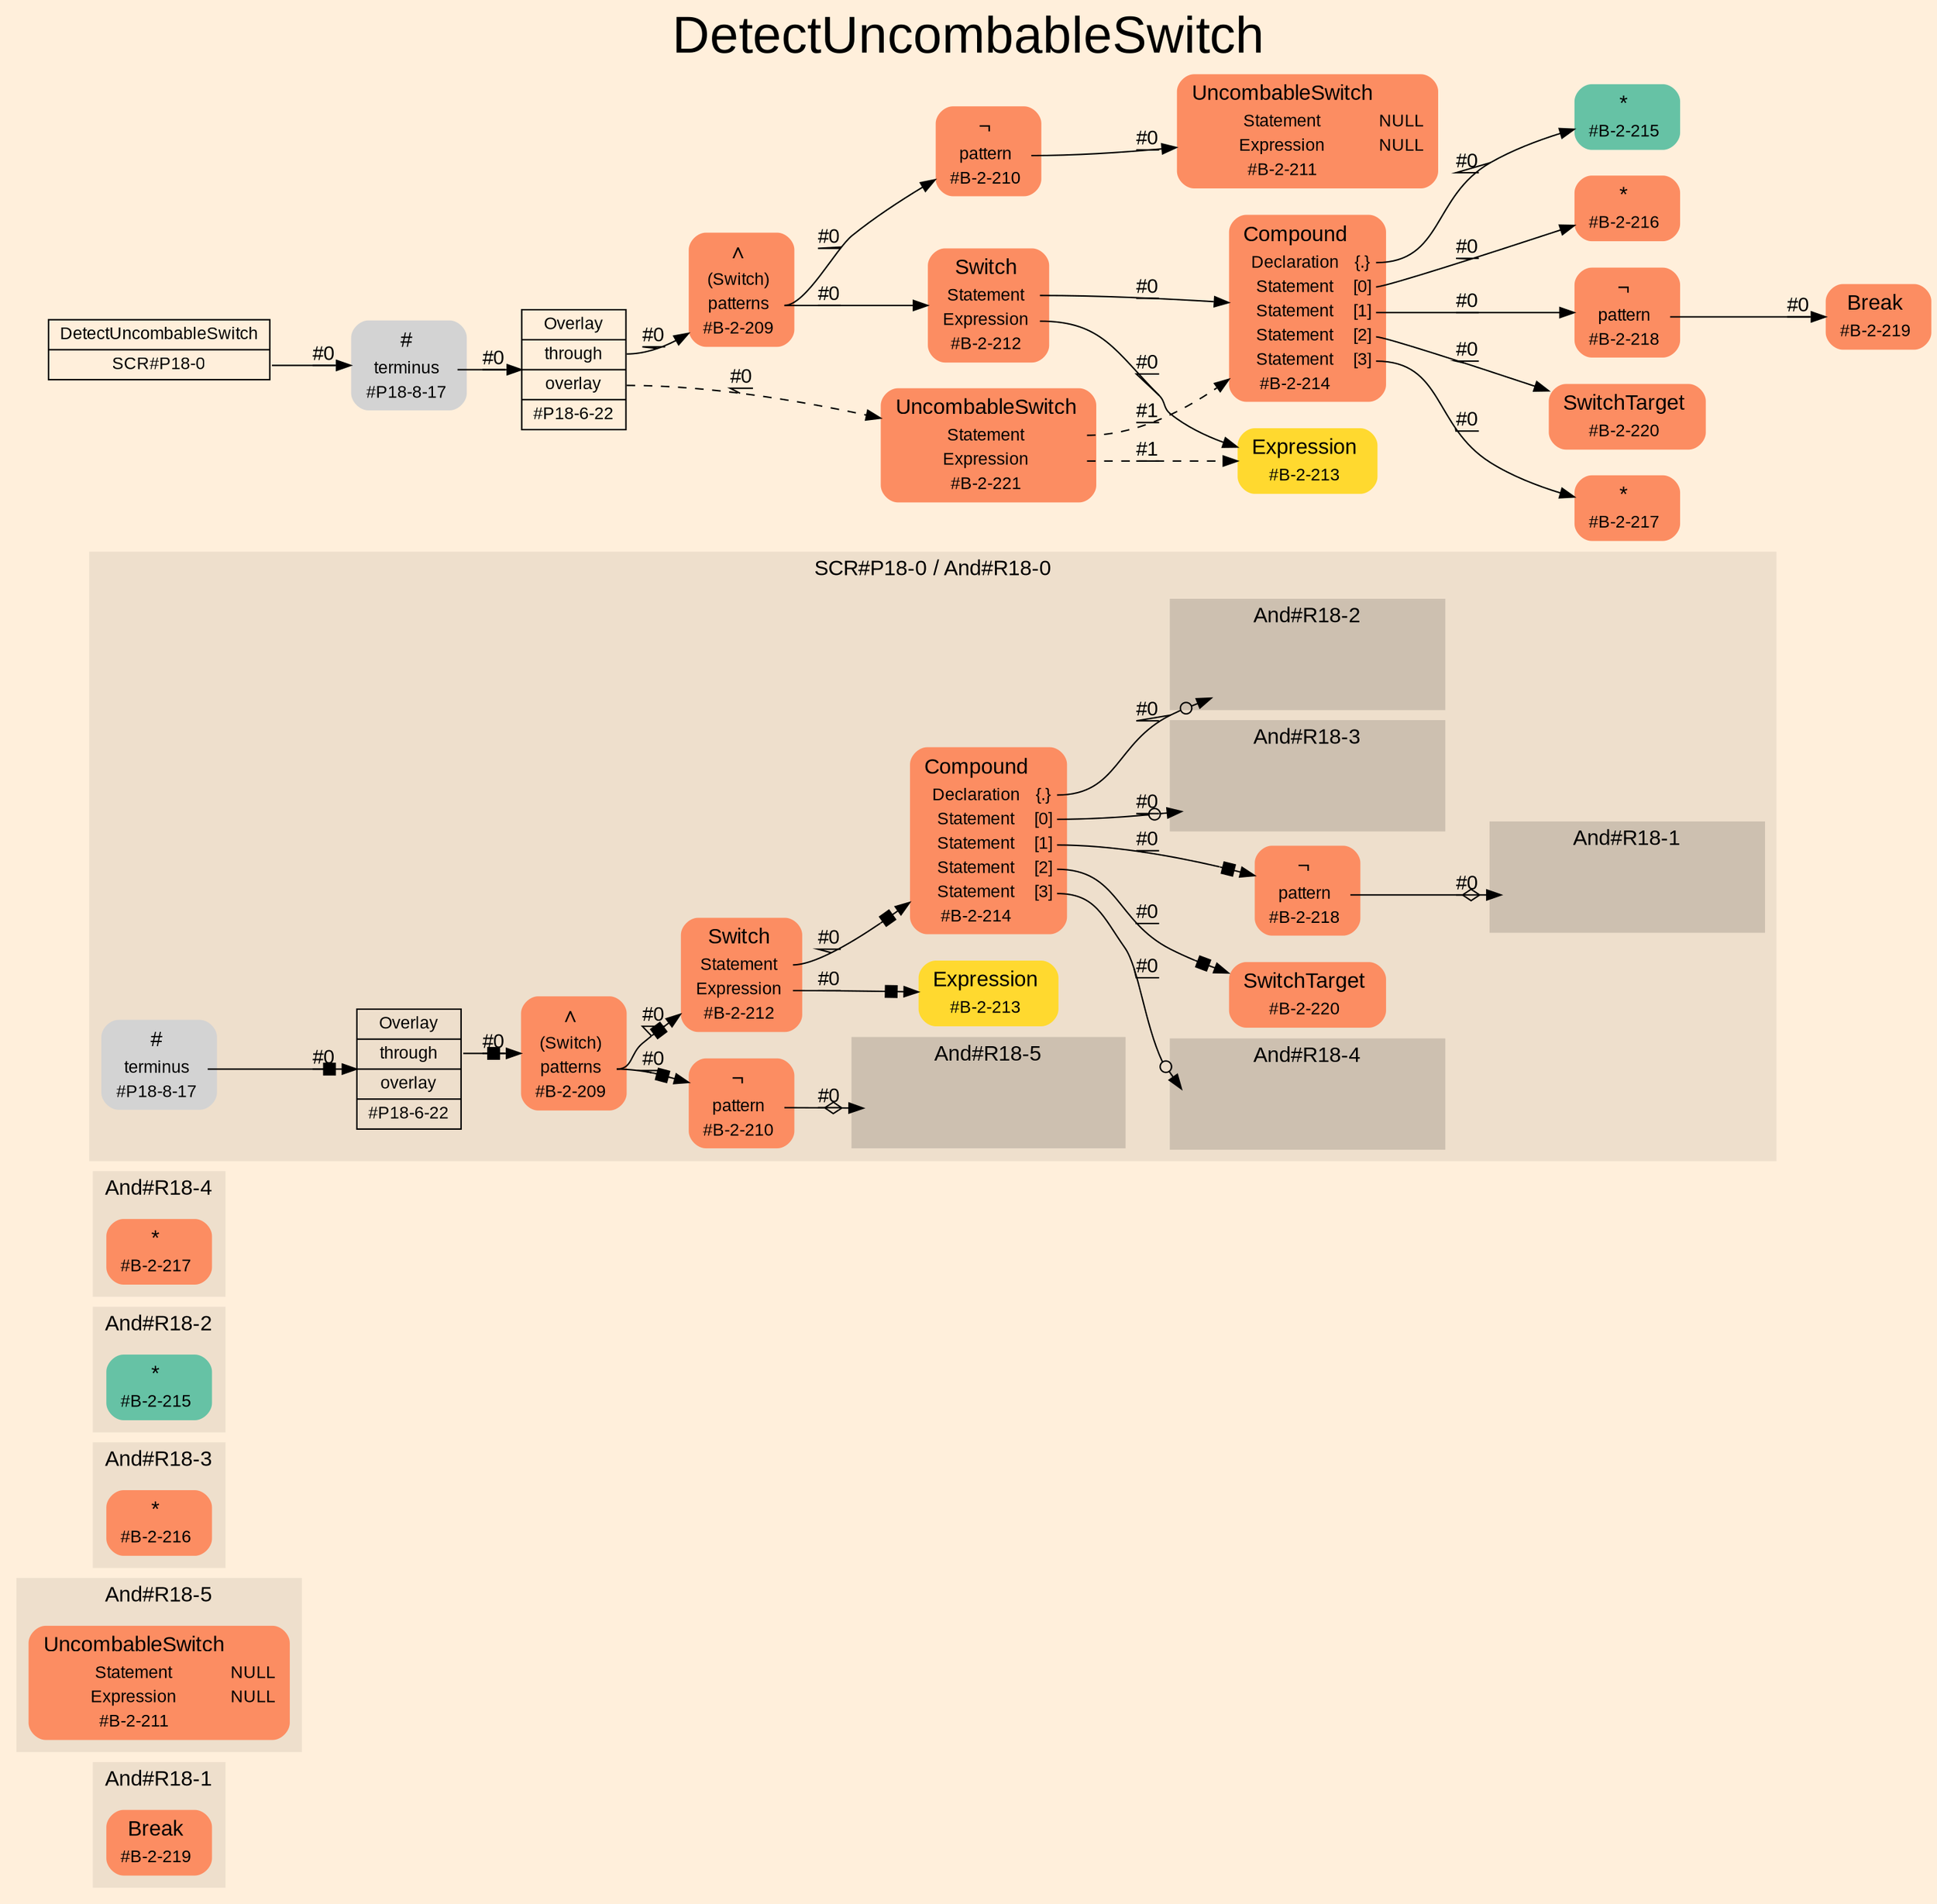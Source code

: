 digraph "DetectUncombableSwitch" {
label = "DetectUncombableSwitch"
labelloc = t
fontsize = "36"
graph [
    rankdir = "LR"
    ranksep = 0.3
    bgcolor = antiquewhite1
    color = black
    fontcolor = black
    fontname = "Arial"
];
node [
    fontname = "Arial"
];
edge [
    fontname = "Arial"
];

// -------------------- figure And#R18-1 --------------------
// -------- region And#R18-1 ----------
subgraph "clusterAnd#R18-1" {
    label = "And#R18-1"
    style = "filled"
    color = antiquewhite2
    fontsize = "15"
    // -------- block And#R18-1[#B-2-219] ----------
    "And#R18-1[#B-2-219]" [
        shape = "plaintext"
        fillcolor = "/set28/2"
        label = <<TABLE BORDER="0" CELLBORDER="0" CELLSPACING="0">
         <TR><TD><FONT POINT-SIZE="15.0">Break</FONT></TD><TD></TD></TR>
         <TR><TD>#B-2-219</TD><TD PORT="port0"></TD></TR>
        </TABLE>>
        style = "rounded,filled"
        fontsize = "12"
    ];
    
}


// -------------------- figure And#R18-5 --------------------
// -------- region And#R18-5 ----------
subgraph "clusterAnd#R18-5" {
    label = "And#R18-5"
    style = "filled"
    color = antiquewhite2
    fontsize = "15"
    // -------- block And#R18-5[#B-2-211] ----------
    "And#R18-5[#B-2-211]" [
        shape = "plaintext"
        fillcolor = "/set28/2"
        label = <<TABLE BORDER="0" CELLBORDER="0" CELLSPACING="0">
         <TR><TD><FONT POINT-SIZE="15.0">UncombableSwitch</FONT></TD><TD></TD></TR>
         <TR><TD>Statement</TD><TD PORT="port0">NULL</TD></TR>
         <TR><TD>Expression</TD><TD PORT="port1">NULL</TD></TR>
         <TR><TD>#B-2-211</TD><TD PORT="port2"></TD></TR>
        </TABLE>>
        style = "rounded,filled"
        fontsize = "12"
    ];
    
}


// -------------------- figure And#R18-3 --------------------
// -------- region And#R18-3 ----------
subgraph "clusterAnd#R18-3" {
    label = "And#R18-3"
    style = "filled"
    color = antiquewhite2
    fontsize = "15"
    // -------- block And#R18-3[#B-2-216] ----------
    "And#R18-3[#B-2-216]" [
        shape = "plaintext"
        fillcolor = "/set28/2"
        label = <<TABLE BORDER="0" CELLBORDER="0" CELLSPACING="0">
         <TR><TD><FONT POINT-SIZE="15.0">*</FONT></TD><TD></TD></TR>
         <TR><TD>#B-2-216</TD><TD PORT="port0"></TD></TR>
        </TABLE>>
        style = "rounded,filled"
        fontsize = "12"
    ];
    
}


// -------------------- figure And#R18-2 --------------------
// -------- region And#R18-2 ----------
subgraph "clusterAnd#R18-2" {
    label = "And#R18-2"
    style = "filled"
    color = antiquewhite2
    fontsize = "15"
    // -------- block And#R18-2[#B-2-215] ----------
    "And#R18-2[#B-2-215]" [
        shape = "plaintext"
        fillcolor = "/set28/1"
        label = <<TABLE BORDER="0" CELLBORDER="0" CELLSPACING="0">
         <TR><TD><FONT POINT-SIZE="15.0">*</FONT></TD><TD></TD></TR>
         <TR><TD>#B-2-215</TD><TD PORT="port0"></TD></TR>
        </TABLE>>
        style = "rounded,filled"
        fontsize = "12"
    ];
    
}


// -------------------- figure And#R18-4 --------------------
// -------- region And#R18-4 ----------
subgraph "clusterAnd#R18-4" {
    label = "And#R18-4"
    style = "filled"
    color = antiquewhite2
    fontsize = "15"
    // -------- block And#R18-4[#B-2-217] ----------
    "And#R18-4[#B-2-217]" [
        shape = "plaintext"
        fillcolor = "/set28/2"
        label = <<TABLE BORDER="0" CELLBORDER="0" CELLSPACING="0">
         <TR><TD><FONT POINT-SIZE="15.0">*</FONT></TD><TD></TD></TR>
         <TR><TD>#B-2-217</TD><TD PORT="port0"></TD></TR>
        </TABLE>>
        style = "rounded,filled"
        fontsize = "12"
    ];
    
}


// -------------------- figure And#R18-0 --------------------
// -------- region And#R18-0 ----------
subgraph "clusterAnd#R18-0" {
    label = "SCR#P18-0 / And#R18-0"
    style = "filled"
    color = antiquewhite2
    fontsize = "15"
    // -------- block And#R18-0[#B-2-209] ----------
    "And#R18-0[#B-2-209]" [
        shape = "plaintext"
        fillcolor = "/set28/2"
        label = <<TABLE BORDER="0" CELLBORDER="0" CELLSPACING="0">
         <TR><TD><FONT POINT-SIZE="15.0">∧</FONT></TD><TD></TD></TR>
         <TR><TD>(Switch)</TD><TD PORT="port0"></TD></TR>
         <TR><TD>patterns</TD><TD PORT="port1"></TD></TR>
         <TR><TD>#B-2-209</TD><TD PORT="port2"></TD></TR>
        </TABLE>>
        style = "rounded,filled"
        fontsize = "12"
    ];
    
    "And#R18-0[#B-2-209]":port1 -> "And#R18-0[#B-2-210]" [
        arrowhead="normalnonebox"
        label = "#0"
        decorate = true
        color = black
        fontcolor = black
    ];
    
    "And#R18-0[#B-2-209]":port1 -> "And#R18-0[#B-2-212]" [
        arrowhead="normalnonebox"
        label = "#0"
        decorate = true
        color = black
        fontcolor = black
    ];
    
    // -------- block And#R18-0[#B-2-210] ----------
    "And#R18-0[#B-2-210]" [
        shape = "plaintext"
        fillcolor = "/set28/2"
        label = <<TABLE BORDER="0" CELLBORDER="0" CELLSPACING="0">
         <TR><TD><FONT POINT-SIZE="15.0">¬</FONT></TD><TD></TD></TR>
         <TR><TD>pattern</TD><TD PORT="port0"></TD></TR>
         <TR><TD>#B-2-210</TD><TD PORT="port1"></TD></TR>
        </TABLE>>
        style = "rounded,filled"
        fontsize = "12"
    ];
    
    "And#R18-0[#B-2-210]":port0 -> "#0->And#R18-0[#B-2-211]" [
        arrowhead="normalnoneodiamond"
        label = "#0"
        decorate = true
        color = black
        fontcolor = black
    ];
    
    // -------- block And#R18-0[#B-2-212] ----------
    "And#R18-0[#B-2-212]" [
        shape = "plaintext"
        fillcolor = "/set28/2"
        label = <<TABLE BORDER="0" CELLBORDER="0" CELLSPACING="0">
         <TR><TD><FONT POINT-SIZE="15.0">Switch</FONT></TD><TD></TD></TR>
         <TR><TD>Statement</TD><TD PORT="port0"></TD></TR>
         <TR><TD>Expression</TD><TD PORT="port1"></TD></TR>
         <TR><TD>#B-2-212</TD><TD PORT="port2"></TD></TR>
        </TABLE>>
        style = "rounded,filled"
        fontsize = "12"
    ];
    
    "And#R18-0[#B-2-212]":port0 -> "And#R18-0[#B-2-214]" [
        arrowhead="normalnonebox"
        label = "#0"
        decorate = true
        color = black
        fontcolor = black
    ];
    
    "And#R18-0[#B-2-212]":port1 -> "And#R18-0[#B-2-213]" [
        arrowhead="normalnonebox"
        label = "#0"
        decorate = true
        color = black
        fontcolor = black
    ];
    
    // -------- block And#R18-0[#B-2-213] ----------
    "And#R18-0[#B-2-213]" [
        shape = "plaintext"
        fillcolor = "/set28/6"
        label = <<TABLE BORDER="0" CELLBORDER="0" CELLSPACING="0">
         <TR><TD><FONT POINT-SIZE="15.0">Expression</FONT></TD><TD></TD></TR>
         <TR><TD>#B-2-213</TD><TD PORT="port0"></TD></TR>
        </TABLE>>
        style = "rounded,filled"
        fontsize = "12"
    ];
    
    // -------- block And#R18-0[#B-2-214] ----------
    "And#R18-0[#B-2-214]" [
        shape = "plaintext"
        fillcolor = "/set28/2"
        label = <<TABLE BORDER="0" CELLBORDER="0" CELLSPACING="0">
         <TR><TD><FONT POINT-SIZE="15.0">Compound</FONT></TD><TD></TD></TR>
         <TR><TD>Declaration</TD><TD PORT="port0">{.}</TD></TR>
         <TR><TD>Statement</TD><TD PORT="port1">[0]</TD></TR>
         <TR><TD>Statement</TD><TD PORT="port2">[1]</TD></TR>
         <TR><TD>Statement</TD><TD PORT="port3">[2]</TD></TR>
         <TR><TD>Statement</TD><TD PORT="port4">[3]</TD></TR>
         <TR><TD>#B-2-214</TD><TD PORT="port5"></TD></TR>
        </TABLE>>
        style = "rounded,filled"
        fontsize = "12"
    ];
    
    "And#R18-0[#B-2-214]":port0 -> "#0->And#R18-0[#B-2-215]" [
        arrowhead="normalnoneodot"
        label = "#0"
        decorate = true
        color = black
        fontcolor = black
    ];
    
    "And#R18-0[#B-2-214]":port1 -> "#0->And#R18-0[#B-2-216]" [
        arrowhead="normalnoneodot"
        label = "#0"
        decorate = true
        color = black
        fontcolor = black
    ];
    
    "And#R18-0[#B-2-214]":port2 -> "And#R18-0[#B-2-218]" [
        arrowhead="normalnonebox"
        label = "#0"
        decorate = true
        color = black
        fontcolor = black
    ];
    
    "And#R18-0[#B-2-214]":port3 -> "And#R18-0[#B-2-220]" [
        arrowhead="normalnonebox"
        label = "#0"
        decorate = true
        color = black
        fontcolor = black
    ];
    
    "And#R18-0[#B-2-214]":port4 -> "#0->And#R18-0[#B-2-217]" [
        arrowhead="normalnoneodot"
        label = "#0"
        decorate = true
        color = black
        fontcolor = black
    ];
    
    // -------- block And#R18-0[#B-2-218] ----------
    "And#R18-0[#B-2-218]" [
        shape = "plaintext"
        fillcolor = "/set28/2"
        label = <<TABLE BORDER="0" CELLBORDER="0" CELLSPACING="0">
         <TR><TD><FONT POINT-SIZE="15.0">¬</FONT></TD><TD></TD></TR>
         <TR><TD>pattern</TD><TD PORT="port0"></TD></TR>
         <TR><TD>#B-2-218</TD><TD PORT="port1"></TD></TR>
        </TABLE>>
        style = "rounded,filled"
        fontsize = "12"
    ];
    
    "And#R18-0[#B-2-218]":port0 -> "#0->And#R18-0[#B-2-219]" [
        arrowhead="normalnoneodiamond"
        label = "#0"
        decorate = true
        color = black
        fontcolor = black
    ];
    
    // -------- block And#R18-0[#B-2-220] ----------
    "And#R18-0[#B-2-220]" [
        shape = "plaintext"
        fillcolor = "/set28/2"
        label = <<TABLE BORDER="0" CELLBORDER="0" CELLSPACING="0">
         <TR><TD><FONT POINT-SIZE="15.0">SwitchTarget</FONT></TD><TD></TD></TR>
         <TR><TD>#B-2-220</TD><TD PORT="port0"></TD></TR>
        </TABLE>>
        style = "rounded,filled"
        fontsize = "12"
    ];
    
    // -------- block And#R18-0[#P18-6-22] ----------
    "And#R18-0[#P18-6-22]" [
        shape = "record"
        fillcolor = antiquewhite2
        label = "<fixed> Overlay | <port0> through | <port1> overlay | <port2> #P18-6-22"
        style = "filled"
        fontsize = "12"
        color = black
        fontcolor = black
    ];
    
    "And#R18-0[#P18-6-22]":port0 -> "And#R18-0[#B-2-209]" [
        arrowhead="normalnonebox"
        label = "#0"
        decorate = true
        color = black
        fontcolor = black
    ];
    
    // -------- block And#R18-0[#P18-8-17] ----------
    "And#R18-0[#P18-8-17]" [
        shape = "plaintext"
        label = <<TABLE BORDER="0" CELLBORDER="0" CELLSPACING="0">
         <TR><TD><FONT POINT-SIZE="15.0">#</FONT></TD><TD></TD></TR>
         <TR><TD>terminus</TD><TD PORT="port0"></TD></TR>
         <TR><TD>#P18-8-17</TD><TD PORT="port1"></TD></TR>
        </TABLE>>
        style = "rounded,filled"
        fontsize = "12"
    ];
    
    "And#R18-0[#P18-8-17]":port0 -> "And#R18-0[#P18-6-22]" [
        arrowhead="normalnonebox"
        label = "#0"
        decorate = true
        color = black
        fontcolor = black
    ];
    
    // -------- region And#R18-0[And#R18-5] ----------
    subgraph "clusterAnd#R18-0[And#R18-5]" {
        label = "And#R18-5"
        style = "filled"
        color = antiquewhite3
        fontsize = "15"
        // -------- block #0->And#R18-0[#B-2-211] ----------
        "#0->And#R18-0[#B-2-211]" [
            shape = "none"
            style = "invisible"
        ];
        
    }
    
    // -------- region And#R18-0[And#R18-2] ----------
    subgraph "clusterAnd#R18-0[And#R18-2]" {
        label = "And#R18-2"
        style = "filled"
        color = antiquewhite3
        fontsize = "15"
        // -------- block #0->And#R18-0[#B-2-215] ----------
        "#0->And#R18-0[#B-2-215]" [
            shape = "none"
            style = "invisible"
        ];
        
    }
    
    // -------- region And#R18-0[And#R18-3] ----------
    subgraph "clusterAnd#R18-0[And#R18-3]" {
        label = "And#R18-3"
        style = "filled"
        color = antiquewhite3
        fontsize = "15"
        // -------- block #0->And#R18-0[#B-2-216] ----------
        "#0->And#R18-0[#B-2-216]" [
            shape = "none"
            style = "invisible"
        ];
        
    }
    
    // -------- region And#R18-0[And#R18-4] ----------
    subgraph "clusterAnd#R18-0[And#R18-4]" {
        label = "And#R18-4"
        style = "filled"
        color = antiquewhite3
        fontsize = "15"
        // -------- block #0->And#R18-0[#B-2-217] ----------
        "#0->And#R18-0[#B-2-217]" [
            shape = "none"
            style = "invisible"
        ];
        
    }
    
    // -------- region And#R18-0[And#R18-1] ----------
    subgraph "clusterAnd#R18-0[And#R18-1]" {
        label = "And#R18-1"
        style = "filled"
        color = antiquewhite3
        fontsize = "15"
        // -------- block #0->And#R18-0[#B-2-219] ----------
        "#0->And#R18-0[#B-2-219]" [
            shape = "none"
            style = "invisible"
        ];
        
    }
    
}


// -------------------- transformation figure --------------------
// -------- block CR#P18-0 ----------
"CR#P18-0" [
    shape = "record"
    fillcolor = antiquewhite1
    label = "<fixed> DetectUncombableSwitch | <port0> SCR#P18-0"
    style = "filled"
    fontsize = "12"
    color = black
    fontcolor = black
];

"CR#P18-0":port0 -> "#P18-8-17" [
    label = "#0"
    decorate = true
    color = black
    fontcolor = black
];

// -------- block #P18-8-17 ----------
"#P18-8-17" [
    shape = "plaintext"
    label = <<TABLE BORDER="0" CELLBORDER="0" CELLSPACING="0">
     <TR><TD><FONT POINT-SIZE="15.0">#</FONT></TD><TD></TD></TR>
     <TR><TD>terminus</TD><TD PORT="port0"></TD></TR>
     <TR><TD>#P18-8-17</TD><TD PORT="port1"></TD></TR>
    </TABLE>>
    style = "rounded,filled"
    fontsize = "12"
];

"#P18-8-17":port0 -> "#P18-6-22" [
    label = "#0"
    decorate = true
    color = black
    fontcolor = black
];

// -------- block #P18-6-22 ----------
"#P18-6-22" [
    shape = "record"
    fillcolor = antiquewhite1
    label = "<fixed> Overlay | <port0> through | <port1> overlay | <port2> #P18-6-22"
    style = "filled"
    fontsize = "12"
    color = black
    fontcolor = black
];

"#P18-6-22":port0 -> "#B-2-209" [
    label = "#0"
    decorate = true
    color = black
    fontcolor = black
];

"#P18-6-22":port1 -> "#B-2-221" [
    style="dashed"
    label = "#0"
    decorate = true
    color = black
    fontcolor = black
];

// -------- block #B-2-209 ----------
"#B-2-209" [
    shape = "plaintext"
    fillcolor = "/set28/2"
    label = <<TABLE BORDER="0" CELLBORDER="0" CELLSPACING="0">
     <TR><TD><FONT POINT-SIZE="15.0">∧</FONT></TD><TD></TD></TR>
     <TR><TD>(Switch)</TD><TD PORT="port0"></TD></TR>
     <TR><TD>patterns</TD><TD PORT="port1"></TD></TR>
     <TR><TD>#B-2-209</TD><TD PORT="port2"></TD></TR>
    </TABLE>>
    style = "rounded,filled"
    fontsize = "12"
];

"#B-2-209":port1 -> "#B-2-210" [
    label = "#0"
    decorate = true
    color = black
    fontcolor = black
];

"#B-2-209":port1 -> "#B-2-212" [
    label = "#0"
    decorate = true
    color = black
    fontcolor = black
];

// -------- block #B-2-210 ----------
"#B-2-210" [
    shape = "plaintext"
    fillcolor = "/set28/2"
    label = <<TABLE BORDER="0" CELLBORDER="0" CELLSPACING="0">
     <TR><TD><FONT POINT-SIZE="15.0">¬</FONT></TD><TD></TD></TR>
     <TR><TD>pattern</TD><TD PORT="port0"></TD></TR>
     <TR><TD>#B-2-210</TD><TD PORT="port1"></TD></TR>
    </TABLE>>
    style = "rounded,filled"
    fontsize = "12"
];

"#B-2-210":port0 -> "#B-2-211" [
    label = "#0"
    decorate = true
    color = black
    fontcolor = black
];

// -------- block #B-2-211 ----------
"#B-2-211" [
    shape = "plaintext"
    fillcolor = "/set28/2"
    label = <<TABLE BORDER="0" CELLBORDER="0" CELLSPACING="0">
     <TR><TD><FONT POINT-SIZE="15.0">UncombableSwitch</FONT></TD><TD></TD></TR>
     <TR><TD>Statement</TD><TD PORT="port0">NULL</TD></TR>
     <TR><TD>Expression</TD><TD PORT="port1">NULL</TD></TR>
     <TR><TD>#B-2-211</TD><TD PORT="port2"></TD></TR>
    </TABLE>>
    style = "rounded,filled"
    fontsize = "12"
];

// -------- block #B-2-212 ----------
"#B-2-212" [
    shape = "plaintext"
    fillcolor = "/set28/2"
    label = <<TABLE BORDER="0" CELLBORDER="0" CELLSPACING="0">
     <TR><TD><FONT POINT-SIZE="15.0">Switch</FONT></TD><TD></TD></TR>
     <TR><TD>Statement</TD><TD PORT="port0"></TD></TR>
     <TR><TD>Expression</TD><TD PORT="port1"></TD></TR>
     <TR><TD>#B-2-212</TD><TD PORT="port2"></TD></TR>
    </TABLE>>
    style = "rounded,filled"
    fontsize = "12"
];

"#B-2-212":port0 -> "#B-2-214" [
    label = "#0"
    decorate = true
    color = black
    fontcolor = black
];

"#B-2-212":port1 -> "#B-2-213" [
    label = "#0"
    decorate = true
    color = black
    fontcolor = black
];

// -------- block #B-2-214 ----------
"#B-2-214" [
    shape = "plaintext"
    fillcolor = "/set28/2"
    label = <<TABLE BORDER="0" CELLBORDER="0" CELLSPACING="0">
     <TR><TD><FONT POINT-SIZE="15.0">Compound</FONT></TD><TD></TD></TR>
     <TR><TD>Declaration</TD><TD PORT="port0">{.}</TD></TR>
     <TR><TD>Statement</TD><TD PORT="port1">[0]</TD></TR>
     <TR><TD>Statement</TD><TD PORT="port2">[1]</TD></TR>
     <TR><TD>Statement</TD><TD PORT="port3">[2]</TD></TR>
     <TR><TD>Statement</TD><TD PORT="port4">[3]</TD></TR>
     <TR><TD>#B-2-214</TD><TD PORT="port5"></TD></TR>
    </TABLE>>
    style = "rounded,filled"
    fontsize = "12"
];

"#B-2-214":port0 -> "#B-2-215" [
    label = "#0"
    decorate = true
    color = black
    fontcolor = black
];

"#B-2-214":port1 -> "#B-2-216" [
    label = "#0"
    decorate = true
    color = black
    fontcolor = black
];

"#B-2-214":port2 -> "#B-2-218" [
    label = "#0"
    decorate = true
    color = black
    fontcolor = black
];

"#B-2-214":port3 -> "#B-2-220" [
    label = "#0"
    decorate = true
    color = black
    fontcolor = black
];

"#B-2-214":port4 -> "#B-2-217" [
    label = "#0"
    decorate = true
    color = black
    fontcolor = black
];

// -------- block #B-2-215 ----------
"#B-2-215" [
    shape = "plaintext"
    fillcolor = "/set28/1"
    label = <<TABLE BORDER="0" CELLBORDER="0" CELLSPACING="0">
     <TR><TD><FONT POINT-SIZE="15.0">*</FONT></TD><TD></TD></TR>
     <TR><TD>#B-2-215</TD><TD PORT="port0"></TD></TR>
    </TABLE>>
    style = "rounded,filled"
    fontsize = "12"
];

// -------- block #B-2-216 ----------
"#B-2-216" [
    shape = "plaintext"
    fillcolor = "/set28/2"
    label = <<TABLE BORDER="0" CELLBORDER="0" CELLSPACING="0">
     <TR><TD><FONT POINT-SIZE="15.0">*</FONT></TD><TD></TD></TR>
     <TR><TD>#B-2-216</TD><TD PORT="port0"></TD></TR>
    </TABLE>>
    style = "rounded,filled"
    fontsize = "12"
];

// -------- block #B-2-218 ----------
"#B-2-218" [
    shape = "plaintext"
    fillcolor = "/set28/2"
    label = <<TABLE BORDER="0" CELLBORDER="0" CELLSPACING="0">
     <TR><TD><FONT POINT-SIZE="15.0">¬</FONT></TD><TD></TD></TR>
     <TR><TD>pattern</TD><TD PORT="port0"></TD></TR>
     <TR><TD>#B-2-218</TD><TD PORT="port1"></TD></TR>
    </TABLE>>
    style = "rounded,filled"
    fontsize = "12"
];

"#B-2-218":port0 -> "#B-2-219" [
    label = "#0"
    decorate = true
    color = black
    fontcolor = black
];

// -------- block #B-2-219 ----------
"#B-2-219" [
    shape = "plaintext"
    fillcolor = "/set28/2"
    label = <<TABLE BORDER="0" CELLBORDER="0" CELLSPACING="0">
     <TR><TD><FONT POINT-SIZE="15.0">Break</FONT></TD><TD></TD></TR>
     <TR><TD>#B-2-219</TD><TD PORT="port0"></TD></TR>
    </TABLE>>
    style = "rounded,filled"
    fontsize = "12"
];

// -------- block #B-2-220 ----------
"#B-2-220" [
    shape = "plaintext"
    fillcolor = "/set28/2"
    label = <<TABLE BORDER="0" CELLBORDER="0" CELLSPACING="0">
     <TR><TD><FONT POINT-SIZE="15.0">SwitchTarget</FONT></TD><TD></TD></TR>
     <TR><TD>#B-2-220</TD><TD PORT="port0"></TD></TR>
    </TABLE>>
    style = "rounded,filled"
    fontsize = "12"
];

// -------- block #B-2-217 ----------
"#B-2-217" [
    shape = "plaintext"
    fillcolor = "/set28/2"
    label = <<TABLE BORDER="0" CELLBORDER="0" CELLSPACING="0">
     <TR><TD><FONT POINT-SIZE="15.0">*</FONT></TD><TD></TD></TR>
     <TR><TD>#B-2-217</TD><TD PORT="port0"></TD></TR>
    </TABLE>>
    style = "rounded,filled"
    fontsize = "12"
];

// -------- block #B-2-213 ----------
"#B-2-213" [
    shape = "plaintext"
    fillcolor = "/set28/6"
    label = <<TABLE BORDER="0" CELLBORDER="0" CELLSPACING="0">
     <TR><TD><FONT POINT-SIZE="15.0">Expression</FONT></TD><TD></TD></TR>
     <TR><TD>#B-2-213</TD><TD PORT="port0"></TD></TR>
    </TABLE>>
    style = "rounded,filled"
    fontsize = "12"
];

// -------- block #B-2-221 ----------
"#B-2-221" [
    shape = "plaintext"
    fillcolor = "/set28/2"
    label = <<TABLE BORDER="0" CELLBORDER="0" CELLSPACING="0">
     <TR><TD><FONT POINT-SIZE="15.0">UncombableSwitch</FONT></TD><TD></TD></TR>
     <TR><TD>Statement</TD><TD PORT="port0"></TD></TR>
     <TR><TD>Expression</TD><TD PORT="port1"></TD></TR>
     <TR><TD>#B-2-221</TD><TD PORT="port2"></TD></TR>
    </TABLE>>
    style = "rounded,filled"
    fontsize = "12"
];

"#B-2-221":port0 -> "#B-2-214" [
    style="dashed"
    label = "#1"
    decorate = true
    color = black
    fontcolor = black
];

"#B-2-221":port1 -> "#B-2-213" [
    style="dashed"
    label = "#1"
    decorate = true
    color = black
    fontcolor = black
];


}
